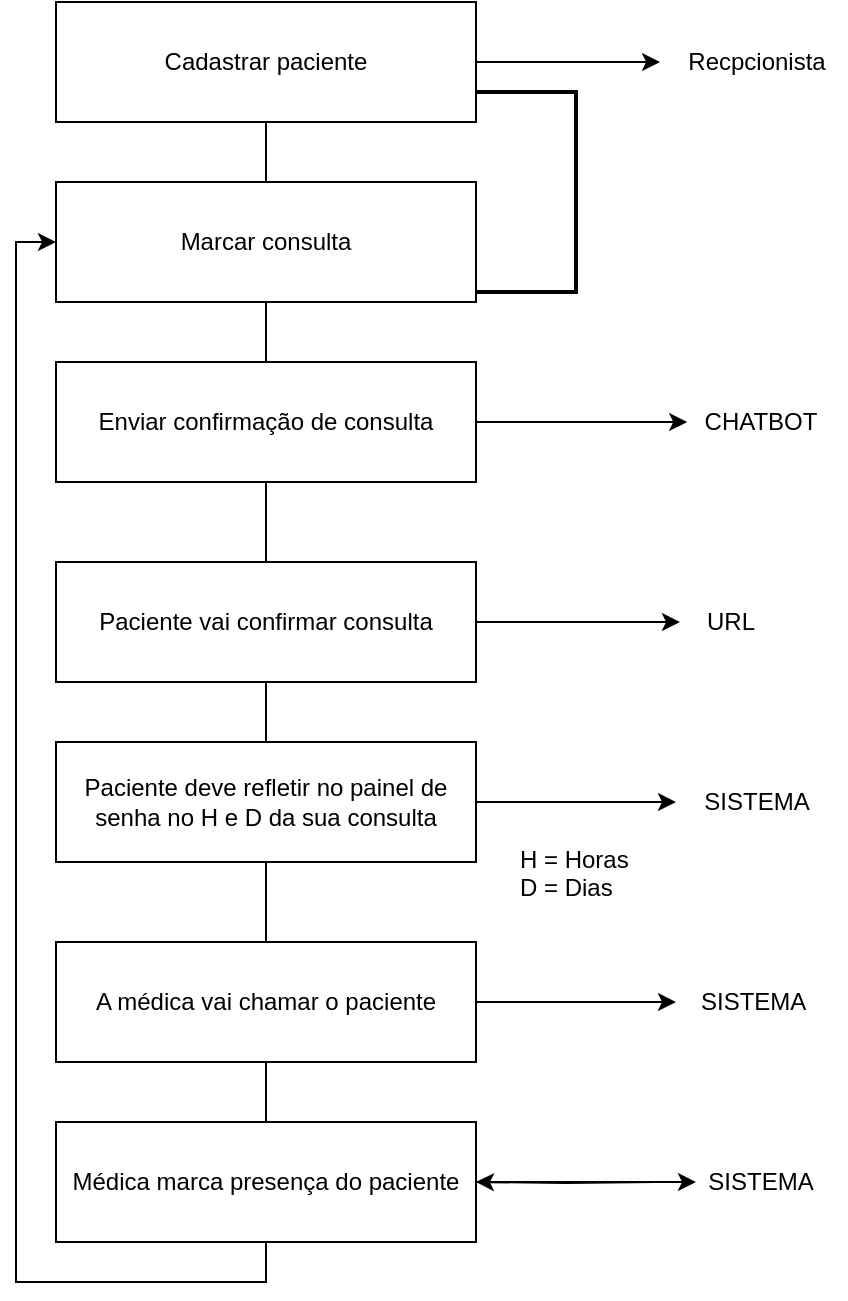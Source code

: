 <mxfile version="24.8.3">
  <diagram name="Page-1" id="5Cx6zbYq-aXDexnZK_H1">
    <mxGraphModel dx="1100" dy="585" grid="1" gridSize="10" guides="1" tooltips="1" connect="1" arrows="1" fold="1" page="1" pageScale="1" pageWidth="850" pageHeight="1100" math="0" shadow="0">
      <root>
        <mxCell id="0" />
        <mxCell id="1" parent="0" />
        <mxCell id="z-4DbmZ9nGs_QQsth6sy-23" value="" style="endArrow=none;html=1;rounded=0;entryX=0.5;entryY=0;entryDx=0;entryDy=0;exitX=0.5;exitY=1;exitDx=0;exitDy=0;" edge="1" parent="1" source="z-4DbmZ9nGs_QQsth6sy-20" target="z-4DbmZ9nGs_QQsth6sy-1">
          <mxGeometry width="50" height="50" relative="1" as="geometry">
            <mxPoint x="390" y="260" as="sourcePoint" />
            <mxPoint x="440" y="210" as="targetPoint" />
          </mxGeometry>
        </mxCell>
        <mxCell id="z-4DbmZ9nGs_QQsth6sy-11" style="edgeStyle=orthogonalEdgeStyle;rounded=0;orthogonalLoop=1;jettySize=auto;html=1;entryX=-0.033;entryY=0.5;entryDx=0;entryDy=0;entryPerimeter=0;" edge="1" parent="1" source="z-4DbmZ9nGs_QQsth6sy-1" target="z-4DbmZ9nGs_QQsth6sy-12">
          <mxGeometry relative="1" as="geometry">
            <mxPoint x="590" y="80" as="targetPoint" />
          </mxGeometry>
        </mxCell>
        <mxCell id="z-4DbmZ9nGs_QQsth6sy-1" value="Cadastrar paciente" style="rounded=0;whiteSpace=wrap;html=1;" vertex="1" parent="1">
          <mxGeometry x="320" y="60" width="210" height="60" as="geometry" />
        </mxCell>
        <mxCell id="z-4DbmZ9nGs_QQsth6sy-2" value="Marcar consulta" style="rounded=0;whiteSpace=wrap;html=1;" vertex="1" parent="1">
          <mxGeometry x="320" y="150" width="210" height="60" as="geometry" />
        </mxCell>
        <mxCell id="z-4DbmZ9nGs_QQsth6sy-7" style="edgeStyle=orthogonalEdgeStyle;rounded=0;orthogonalLoop=1;jettySize=auto;html=1;entryX=0.045;entryY=0.501;entryDx=0;entryDy=0;entryPerimeter=0;" edge="1" parent="1" source="z-4DbmZ9nGs_QQsth6sy-3" target="z-4DbmZ9nGs_QQsth6sy-8">
          <mxGeometry relative="1" as="geometry">
            <mxPoint x="610" y="270" as="targetPoint" />
          </mxGeometry>
        </mxCell>
        <mxCell id="z-4DbmZ9nGs_QQsth6sy-3" value="Enviar confirmação de consulta" style="rounded=0;whiteSpace=wrap;html=1;" vertex="1" parent="1">
          <mxGeometry x="320" y="240" width="210" height="60" as="geometry" />
        </mxCell>
        <mxCell id="z-4DbmZ9nGs_QQsth6sy-9" style="edgeStyle=orthogonalEdgeStyle;rounded=0;orthogonalLoop=1;jettySize=auto;html=1;" edge="1" parent="1" source="z-4DbmZ9nGs_QQsth6sy-4" target="z-4DbmZ9nGs_QQsth6sy-10">
          <mxGeometry relative="1" as="geometry">
            <mxPoint x="610" y="370" as="targetPoint" />
          </mxGeometry>
        </mxCell>
        <mxCell id="z-4DbmZ9nGs_QQsth6sy-4" value="Paciente vai confirmar consulta" style="rounded=0;whiteSpace=wrap;html=1;" vertex="1" parent="1">
          <mxGeometry x="320" y="340" width="210" height="60" as="geometry" />
        </mxCell>
        <mxCell id="z-4DbmZ9nGs_QQsth6sy-14" style="edgeStyle=orthogonalEdgeStyle;rounded=0;orthogonalLoop=1;jettySize=auto;html=1;" edge="1" parent="1" source="z-4DbmZ9nGs_QQsth6sy-6" target="z-4DbmZ9nGs_QQsth6sy-15">
          <mxGeometry relative="1" as="geometry">
            <mxPoint x="620" y="460" as="targetPoint" />
          </mxGeometry>
        </mxCell>
        <mxCell id="z-4DbmZ9nGs_QQsth6sy-6" value="Paciente deve refletir no painel de senha no H e D da sua consulta" style="rounded=0;whiteSpace=wrap;html=1;" vertex="1" parent="1">
          <mxGeometry x="320" y="430" width="210" height="60" as="geometry" />
        </mxCell>
        <mxCell id="z-4DbmZ9nGs_QQsth6sy-8" value="CHATBOT" style="text;html=1;align=center;verticalAlign=middle;resizable=0;points=[];autosize=1;strokeColor=none;fillColor=none;" vertex="1" parent="1">
          <mxGeometry x="632" y="255" width="80" height="30" as="geometry" />
        </mxCell>
        <mxCell id="z-4DbmZ9nGs_QQsth6sy-10" value="URL" style="text;html=1;align=center;verticalAlign=middle;resizable=0;points=[];autosize=1;strokeColor=none;fillColor=none;" vertex="1" parent="1">
          <mxGeometry x="632" y="355" width="50" height="30" as="geometry" />
        </mxCell>
        <mxCell id="z-4DbmZ9nGs_QQsth6sy-12" value="Recpcionista" style="text;html=1;align=center;verticalAlign=middle;resizable=0;points=[];autosize=1;strokeColor=none;fillColor=none;" vertex="1" parent="1">
          <mxGeometry x="625" y="75" width="90" height="30" as="geometry" />
        </mxCell>
        <mxCell id="z-4DbmZ9nGs_QQsth6sy-13" value="" style="strokeWidth=2;html=1;shape=mxgraph.flowchart.annotation_1;align=left;pointerEvents=1;rotation=-180;" vertex="1" parent="1">
          <mxGeometry x="530" y="105" width="50" height="100" as="geometry" />
        </mxCell>
        <mxCell id="z-4DbmZ9nGs_QQsth6sy-15" value="SISTEMA" style="text;html=1;align=center;verticalAlign=middle;resizable=0;points=[];autosize=1;strokeColor=none;fillColor=none;" vertex="1" parent="1">
          <mxGeometry x="630" y="445" width="80" height="30" as="geometry" />
        </mxCell>
        <mxCell id="z-4DbmZ9nGs_QQsth6sy-16" value="H = Horas&lt;div&gt;&lt;div&gt;D = Dias&lt;/div&gt;&lt;/div&gt;" style="text;html=1;whiteSpace=wrap;overflow=hidden;rounded=0;" vertex="1" parent="1">
          <mxGeometry x="550" y="475" width="70" height="45" as="geometry" />
        </mxCell>
        <mxCell id="z-4DbmZ9nGs_QQsth6sy-18" style="edgeStyle=orthogonalEdgeStyle;rounded=0;orthogonalLoop=1;jettySize=auto;html=1;exitX=1;exitY=0.5;exitDx=0;exitDy=0;" edge="1" parent="1" source="z-4DbmZ9nGs_QQsth6sy-17">
          <mxGeometry relative="1" as="geometry">
            <mxPoint x="630" y="560" as="targetPoint" />
          </mxGeometry>
        </mxCell>
        <mxCell id="z-4DbmZ9nGs_QQsth6sy-17" value="A médica vai chamar o paciente" style="rounded=0;whiteSpace=wrap;html=1;" vertex="1" parent="1">
          <mxGeometry x="320" y="530" width="210" height="60" as="geometry" />
        </mxCell>
        <mxCell id="z-4DbmZ9nGs_QQsth6sy-19" value="SISTEMA&amp;nbsp;" style="text;html=1;align=center;verticalAlign=middle;resizable=0;points=[];autosize=1;strokeColor=none;fillColor=none;" vertex="1" parent="1">
          <mxGeometry x="630" y="545" width="80" height="30" as="geometry" />
        </mxCell>
        <mxCell id="z-4DbmZ9nGs_QQsth6sy-21" style="edgeStyle=orthogonalEdgeStyle;rounded=0;orthogonalLoop=1;jettySize=auto;html=1;exitX=1;exitY=0.5;exitDx=0;exitDy=0;" edge="1" parent="1" source="z-4DbmZ9nGs_QQsth6sy-20">
          <mxGeometry relative="1" as="geometry">
            <mxPoint x="640" y="650" as="targetPoint" />
          </mxGeometry>
        </mxCell>
        <mxCell id="z-4DbmZ9nGs_QQsth6sy-25" style="edgeStyle=orthogonalEdgeStyle;rounded=0;orthogonalLoop=1;jettySize=auto;html=1;exitX=0.5;exitY=1;exitDx=0;exitDy=0;entryX=0;entryY=0.5;entryDx=0;entryDy=0;" edge="1" parent="1" source="z-4DbmZ9nGs_QQsth6sy-20" target="z-4DbmZ9nGs_QQsth6sy-2">
          <mxGeometry relative="1" as="geometry" />
        </mxCell>
        <mxCell id="z-4DbmZ9nGs_QQsth6sy-20" value="Médica marca presença do paciente" style="rounded=0;whiteSpace=wrap;html=1;" vertex="1" parent="1">
          <mxGeometry x="320" y="620" width="210" height="60" as="geometry" />
        </mxCell>
        <mxCell id="z-4DbmZ9nGs_QQsth6sy-26" value="" style="edgeStyle=orthogonalEdgeStyle;rounded=0;orthogonalLoop=1;jettySize=auto;html=1;" edge="1" parent="1" target="z-4DbmZ9nGs_QQsth6sy-20">
          <mxGeometry relative="1" as="geometry">
            <mxPoint x="620" y="650" as="sourcePoint" />
          </mxGeometry>
        </mxCell>
        <mxCell id="z-4DbmZ9nGs_QQsth6sy-22" value="SISTEMA" style="text;html=1;align=center;verticalAlign=middle;resizable=0;points=[];autosize=1;strokeColor=none;fillColor=none;" vertex="1" parent="1">
          <mxGeometry x="632" y="635" width="80" height="30" as="geometry" />
        </mxCell>
      </root>
    </mxGraphModel>
  </diagram>
</mxfile>
